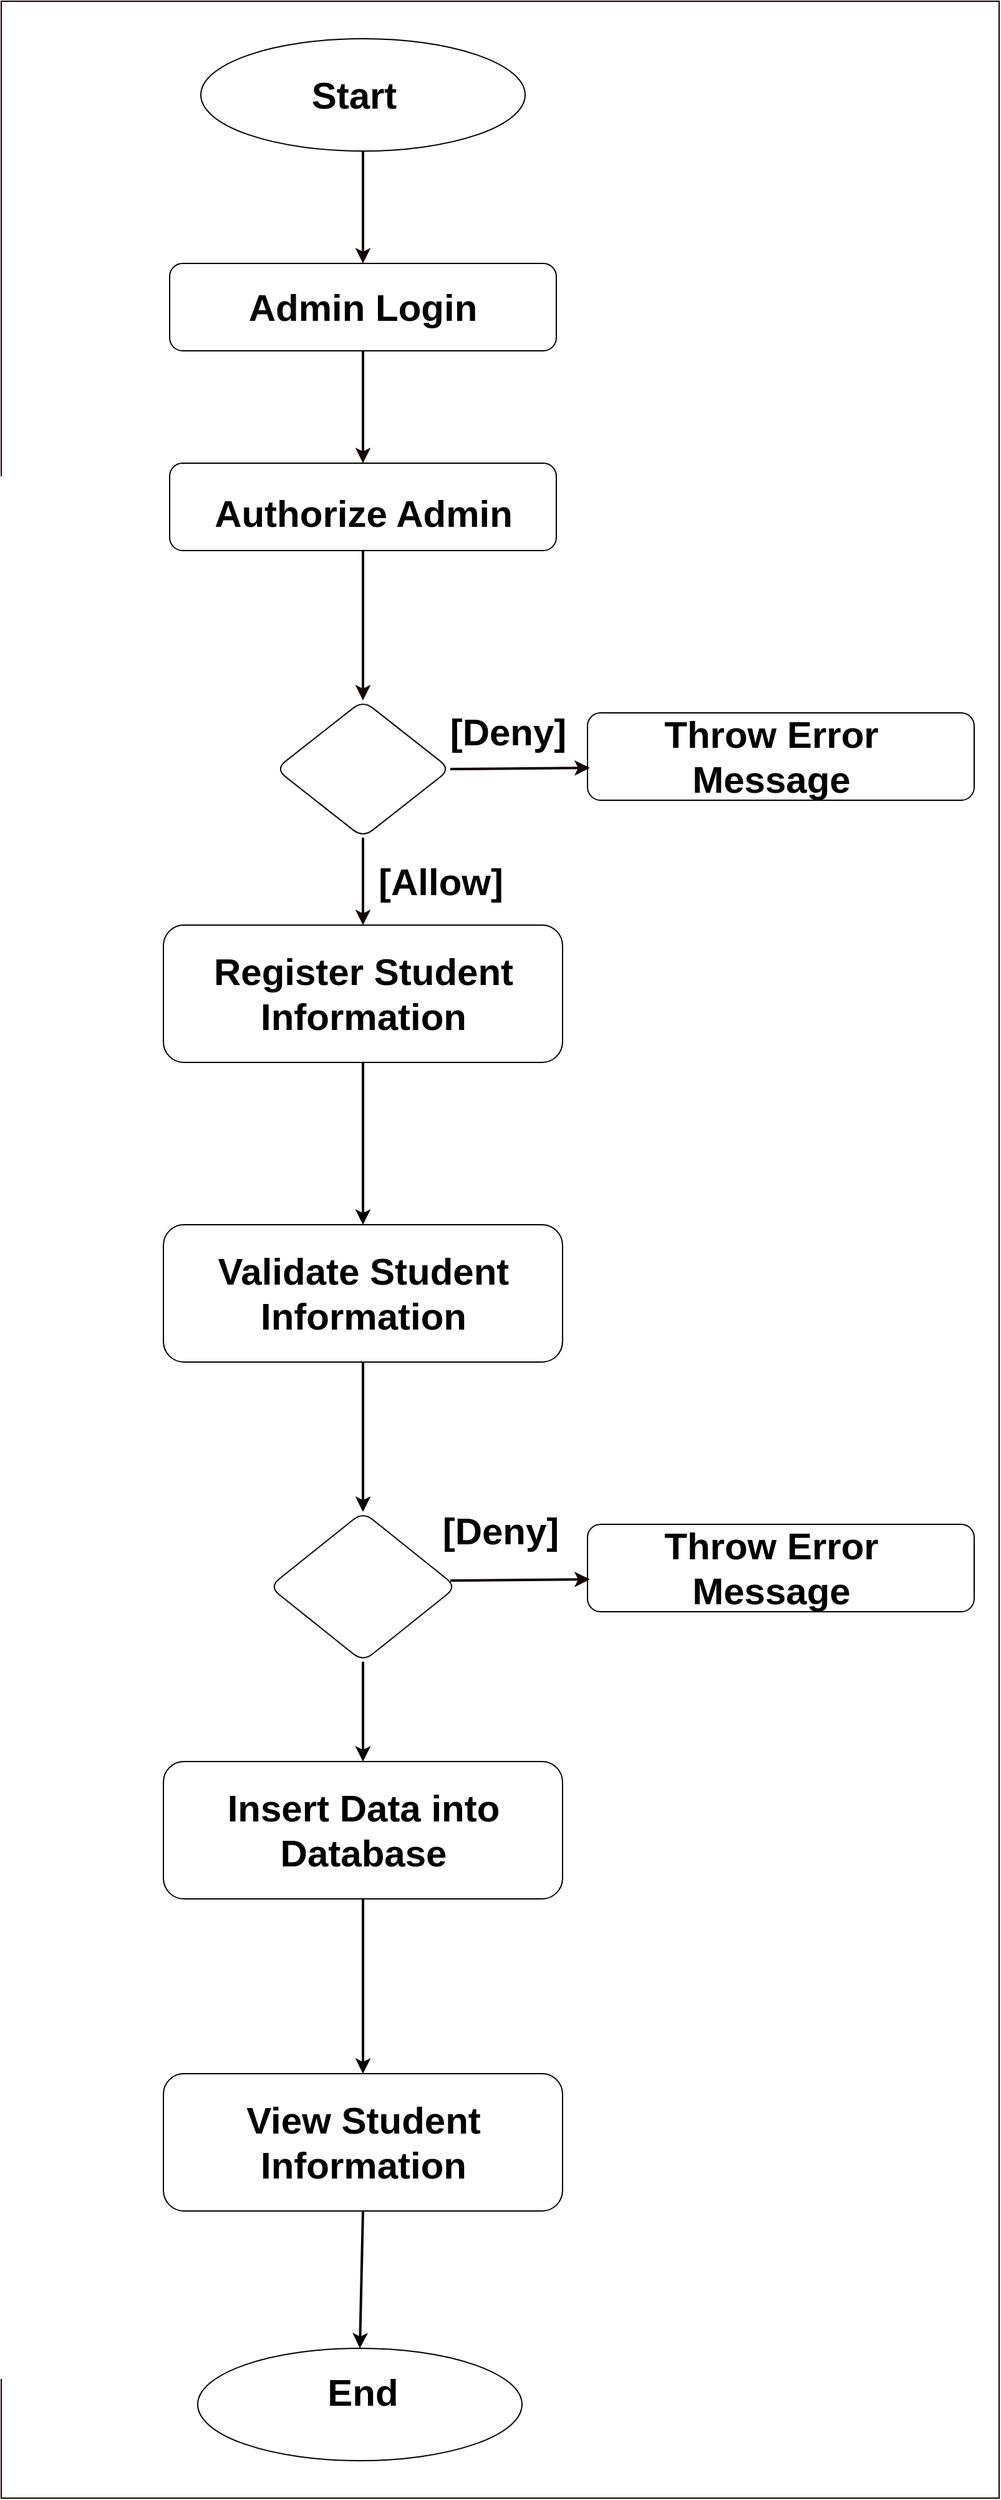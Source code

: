 <mxfile>
    <diagram id="fFX04Y5qrPOkeAaOgMxc" name="Page-1">
        <mxGraphModel dx="1413" dy="1280" grid="1" gridSize="10" guides="1" tooltips="1" connect="1" arrows="1" fold="1" page="1" pageScale="1" pageWidth="827" pageHeight="1169" background="#ffffff" math="0" shadow="0">
            <root>
                <mxCell id="0"/>
                <mxCell id="1" parent="0"/>
                <mxCell id="2" value="" style="whiteSpace=wrap;html=1;fillColor=none;strokeColor=#130101;" vertex="1" parent="1">
                    <mxGeometry x="140" y="160" width="800" height="2000" as="geometry"/>
                </mxCell>
                <mxCell id="3" style="edgeStyle=none;html=1;exitX=0.5;exitY=1;exitDx=0;exitDy=0;entryX=0.5;entryY=0;entryDx=0;entryDy=0;fontSize=30;fontColor=#000000;strokeColor=#130101;strokeWidth=2;" edge="1" parent="1" source="4" target="6">
                    <mxGeometry relative="1" as="geometry"/>
                </mxCell>
                <mxCell id="4" value="" style="ellipse;whiteSpace=wrap;html=1;strokeColor=#000000;fillColor=none;" vertex="1" parent="1">
                    <mxGeometry x="300" y="190" width="260" height="90" as="geometry"/>
                </mxCell>
                <mxCell id="5" style="edgeStyle=none;html=1;exitX=0.5;exitY=1;exitDx=0;exitDy=0;entryX=0.5;entryY=0;entryDx=0;entryDy=0;strokeColor=#130101;strokeWidth=2;fontSize=30;fontColor=#000000;" edge="1" parent="1" source="6" target="9">
                    <mxGeometry relative="1" as="geometry"/>
                </mxCell>
                <mxCell id="6" value="" style="whiteSpace=wrap;html=1;strokeColor=#000000;fillColor=none;rounded=1;" vertex="1" parent="1">
                    <mxGeometry x="275" y="370" width="310" height="70" as="geometry"/>
                </mxCell>
                <mxCell id="7" value="&lt;font size=&quot;1&quot; color=&quot;#000000&quot;&gt;&lt;b style=&quot;font-size: 30px;&quot;&gt;Admin Login&lt;/b&gt;&lt;/font&gt;" style="text;strokeColor=none;align=center;fillColor=none;html=1;verticalAlign=middle;whiteSpace=wrap;rounded=0;" vertex="1" parent="1">
                    <mxGeometry x="315" y="390" width="230" height="30" as="geometry"/>
                </mxCell>
                <mxCell id="8" style="edgeStyle=none;html=1;exitX=0.5;exitY=1;exitDx=0;exitDy=0;strokeColor=#130101;strokeWidth=2;fontSize=30;fontColor=#000000;" edge="1" parent="1" source="9" target="13">
                    <mxGeometry relative="1" as="geometry"/>
                </mxCell>
                <mxCell id="9" value="" style="whiteSpace=wrap;html=1;strokeColor=#000000;fillColor=none;rounded=1;" vertex="1" parent="1">
                    <mxGeometry x="275" y="530" width="310" height="70" as="geometry"/>
                </mxCell>
                <mxCell id="10" value="&lt;font size=&quot;1&quot; color=&quot;#000000&quot;&gt;&lt;b style=&quot;font-size: 30px;&quot;&gt;Authorize Admin&lt;/b&gt;&lt;/font&gt;" style="text;strokeColor=none;align=center;fillColor=none;html=1;verticalAlign=middle;whiteSpace=wrap;rounded=0;" vertex="1" parent="1">
                    <mxGeometry x="297.5" y="554.5" width="265" height="30" as="geometry"/>
                </mxCell>
                <mxCell id="11" style="edgeStyle=none;html=1;exitX=0.5;exitY=1;exitDx=0;exitDy=0;strokeColor=#130101;strokeWidth=2;fontSize=30;fontColor=#000000;entryX=0.5;entryY=0;entryDx=0;entryDy=0;" edge="1" parent="1" source="13" target="15">
                    <mxGeometry relative="1" as="geometry"/>
                </mxCell>
                <mxCell id="12" style="edgeStyle=none;html=1;exitX=1;exitY=0.5;exitDx=0;exitDy=0;entryX=0.006;entryY=0.629;entryDx=0;entryDy=0;entryPerimeter=0;strokeColor=#130101;strokeWidth=2;fontSize=30;fontColor=#000000;" edge="1" parent="1" source="13" target="18">
                    <mxGeometry relative="1" as="geometry"/>
                </mxCell>
                <mxCell id="13" value="" style="rhombus;whiteSpace=wrap;html=1;rounded=1;strokeColor=#000000;fontSize=30;fontColor=#000000;fillColor=none;" vertex="1" parent="1">
                    <mxGeometry x="360" y="720" width="140" height="110" as="geometry"/>
                </mxCell>
                <mxCell id="30" style="edgeStyle=none;html=1;exitX=0.5;exitY=1;exitDx=0;exitDy=0;strokeColor=#000000;strokeWidth=2;entryX=0.5;entryY=0;entryDx=0;entryDy=0;" edge="1" parent="1" source="15" target="27">
                    <mxGeometry relative="1" as="geometry">
                        <mxPoint x="430" y="1140" as="targetPoint"/>
                    </mxGeometry>
                </mxCell>
                <mxCell id="15" value="" style="whiteSpace=wrap;html=1;strokeColor=#000000;fillColor=none;rounded=1;" vertex="1" parent="1">
                    <mxGeometry x="270" y="900" width="320" height="110" as="geometry"/>
                </mxCell>
                <mxCell id="16" value="&lt;font color=&quot;#000000&quot;&gt;&lt;span style=&quot;font-size: 30px;&quot;&gt;&lt;b&gt;Register Student Information&lt;/b&gt;&lt;/span&gt;&lt;/font&gt;" style="text;strokeColor=none;align=center;fillColor=none;html=1;verticalAlign=middle;whiteSpace=wrap;rounded=0;" vertex="1" parent="1">
                    <mxGeometry x="297.5" y="940" width="265" height="30" as="geometry"/>
                </mxCell>
                <mxCell id="17" value="&lt;font size=&quot;1&quot; color=&quot;#000000&quot;&gt;&lt;b style=&quot;font-size: 30px;&quot;&gt;[Allow]&lt;/b&gt;&lt;/font&gt;" style="text;strokeColor=none;align=center;fillColor=none;html=1;verticalAlign=middle;whiteSpace=wrap;rounded=0;" vertex="1" parent="1">
                    <mxGeometry x="360" y="850" width="265" height="30" as="geometry"/>
                </mxCell>
                <mxCell id="18" value="" style="whiteSpace=wrap;html=1;strokeColor=#000000;fillColor=none;rounded=1;" vertex="1" parent="1">
                    <mxGeometry x="610" y="730" width="310" height="70" as="geometry"/>
                </mxCell>
                <mxCell id="19" value="&lt;font color=&quot;#000000&quot;&gt;&lt;span style=&quot;font-size: 30px;&quot;&gt;&lt;b&gt;Throw Error Message&lt;/b&gt;&lt;/span&gt;&lt;/font&gt;" style="text;strokeColor=none;align=center;fillColor=none;html=1;verticalAlign=middle;whiteSpace=wrap;rounded=0;" vertex="1" parent="1">
                    <mxGeometry x="625" y="750" width="265" height="30" as="geometry"/>
                </mxCell>
                <mxCell id="20" value="&lt;font size=&quot;1&quot; color=&quot;#000000&quot;&gt;&lt;b style=&quot;font-size: 30px;&quot;&gt;[Deny]&lt;/b&gt;&lt;/font&gt;" style="text;strokeColor=none;align=center;fillColor=none;html=1;verticalAlign=middle;whiteSpace=wrap;rounded=0;" vertex="1" parent="1">
                    <mxGeometry x="414" y="730" width="265" height="30" as="geometry"/>
                </mxCell>
                <mxCell id="25" value="&lt;font size=&quot;1&quot; color=&quot;#000000&quot;&gt;&lt;b style=&quot;font-size: 30px;&quot;&gt;Start&lt;/b&gt;&lt;/font&gt;" style="text;strokeColor=none;align=center;fillColor=none;html=1;verticalAlign=middle;whiteSpace=wrap;rounded=0;" vertex="1" parent="1">
                    <mxGeometry x="307.5" y="220" width="230" height="30" as="geometry"/>
                </mxCell>
                <mxCell id="34" style="edgeStyle=none;html=1;exitX=0.5;exitY=1;exitDx=0;exitDy=0;entryX=0.5;entryY=0;entryDx=0;entryDy=0;strokeColor=#000000;strokeWidth=2;" edge="1" parent="1" source="26" target="32">
                    <mxGeometry relative="1" as="geometry"/>
                </mxCell>
                <mxCell id="26" value="" style="rhombus;whiteSpace=wrap;html=1;rounded=1;strokeColor=#000000;fontSize=30;fontColor=#000000;fillColor=none;" vertex="1" parent="1">
                    <mxGeometry x="355" y="1370" width="150" height="120" as="geometry"/>
                </mxCell>
                <mxCell id="31" style="edgeStyle=none;html=1;exitX=0.5;exitY=1;exitDx=0;exitDy=0;entryX=0.5;entryY=0;entryDx=0;entryDy=0;strokeColor=#000000;strokeWidth=2;" edge="1" parent="1" source="27" target="26">
                    <mxGeometry relative="1" as="geometry"/>
                </mxCell>
                <mxCell id="27" value="" style="whiteSpace=wrap;html=1;strokeColor=#000000;fillColor=none;rounded=1;" vertex="1" parent="1">
                    <mxGeometry x="270" y="1140" width="320" height="110" as="geometry"/>
                </mxCell>
                <mxCell id="28" value="&lt;font color=&quot;#000000&quot;&gt;&lt;span style=&quot;font-size: 30px;&quot;&gt;&lt;b&gt;Validate Student Information&lt;/b&gt;&lt;/span&gt;&lt;/font&gt;" style="text;strokeColor=none;align=center;fillColor=none;html=1;verticalAlign=middle;whiteSpace=wrap;rounded=0;" vertex="1" parent="1">
                    <mxGeometry x="297.5" y="1180" width="265" height="30" as="geometry"/>
                </mxCell>
                <mxCell id="44" style="edgeStyle=none;html=1;exitX=0.5;exitY=1;exitDx=0;exitDy=0;strokeColor=#000000;strokeWidth=2;entryX=0.5;entryY=0;entryDx=0;entryDy=0;" edge="1" parent="1" source="32" target="39">
                    <mxGeometry relative="1" as="geometry"/>
                </mxCell>
                <mxCell id="32" value="" style="whiteSpace=wrap;html=1;strokeColor=#000000;fillColor=none;rounded=1;" vertex="1" parent="1">
                    <mxGeometry x="270" y="1570" width="320" height="110" as="geometry"/>
                </mxCell>
                <mxCell id="33" value="&lt;font color=&quot;#000000&quot;&gt;&lt;span style=&quot;font-size: 30px;&quot;&gt;&lt;b&gt;Insert Data into Database&lt;/b&gt;&lt;/span&gt;&lt;/font&gt;" style="text;strokeColor=none;align=center;fillColor=none;html=1;verticalAlign=middle;whiteSpace=wrap;rounded=0;" vertex="1" parent="1">
                    <mxGeometry x="297.5" y="1610" width="265" height="30" as="geometry"/>
                </mxCell>
                <mxCell id="35" style="edgeStyle=none;html=1;exitX=1;exitY=0.5;exitDx=0;exitDy=0;entryX=0.006;entryY=0.629;entryDx=0;entryDy=0;entryPerimeter=0;strokeColor=#130101;strokeWidth=2;fontSize=30;fontColor=#000000;" edge="1" target="36" parent="1">
                    <mxGeometry relative="1" as="geometry">
                        <mxPoint x="500" y="1425" as="sourcePoint"/>
                    </mxGeometry>
                </mxCell>
                <mxCell id="36" value="" style="whiteSpace=wrap;html=1;strokeColor=#000000;fillColor=none;rounded=1;" vertex="1" parent="1">
                    <mxGeometry x="610" y="1380" width="310" height="70" as="geometry"/>
                </mxCell>
                <mxCell id="37" value="&lt;font color=&quot;#000000&quot;&gt;&lt;span style=&quot;font-size: 30px;&quot;&gt;&lt;b&gt;Throw Error Message&lt;/b&gt;&lt;/span&gt;&lt;/font&gt;" style="text;strokeColor=none;align=center;fillColor=none;html=1;verticalAlign=middle;whiteSpace=wrap;rounded=0;" vertex="1" parent="1">
                    <mxGeometry x="625" y="1400" width="265" height="30" as="geometry"/>
                </mxCell>
                <mxCell id="38" value="&lt;font size=&quot;1&quot; color=&quot;#000000&quot;&gt;&lt;b style=&quot;font-size: 30px;&quot;&gt;[Deny]&lt;/b&gt;&lt;/font&gt;" style="text;strokeColor=none;align=center;fillColor=none;html=1;verticalAlign=middle;whiteSpace=wrap;rounded=0;" vertex="1" parent="1">
                    <mxGeometry x="407.5" y="1370" width="265" height="30" as="geometry"/>
                </mxCell>
                <mxCell id="48" style="edgeStyle=none;html=1;exitX=0.5;exitY=1;exitDx=0;exitDy=0;entryX=0.5;entryY=0;entryDx=0;entryDy=0;strokeColor=#000000;strokeWidth=2;" edge="1" parent="1" source="39" target="45">
                    <mxGeometry relative="1" as="geometry"/>
                </mxCell>
                <mxCell id="39" value="" style="whiteSpace=wrap;html=1;strokeColor=#000000;fillColor=none;rounded=1;" vertex="1" parent="1">
                    <mxGeometry x="270" y="1820" width="320" height="110" as="geometry"/>
                </mxCell>
                <mxCell id="40" value="&lt;font color=&quot;#000000&quot;&gt;&lt;span style=&quot;font-size: 30px;&quot;&gt;&lt;b&gt;View Student Information&lt;/b&gt;&lt;/span&gt;&lt;/font&gt;" style="text;strokeColor=none;align=center;fillColor=none;html=1;verticalAlign=middle;whiteSpace=wrap;rounded=0;" vertex="1" parent="1">
                    <mxGeometry x="297.5" y="1860" width="265" height="30" as="geometry"/>
                </mxCell>
                <mxCell id="45" value="" style="ellipse;whiteSpace=wrap;html=1;strokeColor=#000000;fillColor=none;" vertex="1" parent="1">
                    <mxGeometry x="297.5" y="2040" width="260" height="90" as="geometry"/>
                </mxCell>
                <mxCell id="46" value="&lt;font size=&quot;1&quot; color=&quot;#000000&quot;&gt;&lt;b style=&quot;font-size: 30px;&quot;&gt;End&lt;/b&gt;&lt;/font&gt;" style="text;strokeColor=none;align=center;fillColor=none;html=1;verticalAlign=middle;whiteSpace=wrap;rounded=0;" vertex="1" parent="1">
                    <mxGeometry x="315" y="2060" width="230" height="30" as="geometry"/>
                </mxCell>
            </root>
        </mxGraphModel>
    </diagram>
</mxfile>